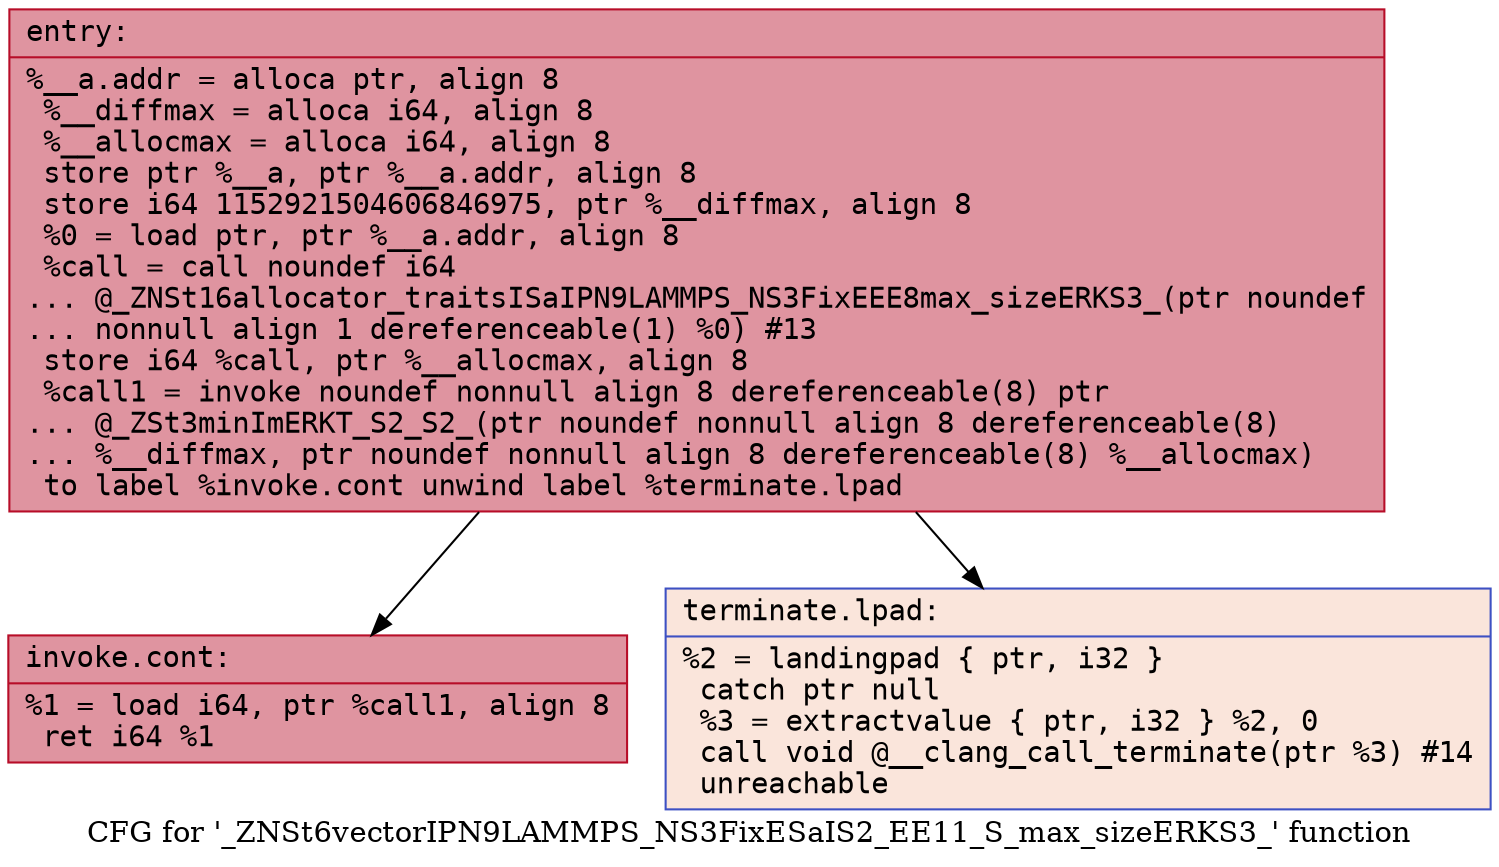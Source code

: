 digraph "CFG for '_ZNSt6vectorIPN9LAMMPS_NS3FixESaIS2_EE11_S_max_sizeERKS3_' function" {
	label="CFG for '_ZNSt6vectorIPN9LAMMPS_NS3FixESaIS2_EE11_S_max_sizeERKS3_' function";

	Node0x561f16523ce0 [shape=record,color="#b70d28ff", style=filled, fillcolor="#b70d2870" fontname="Courier",label="{entry:\l|  %__a.addr = alloca ptr, align 8\l  %__diffmax = alloca i64, align 8\l  %__allocmax = alloca i64, align 8\l  store ptr %__a, ptr %__a.addr, align 8\l  store i64 1152921504606846975, ptr %__diffmax, align 8\l  %0 = load ptr, ptr %__a.addr, align 8\l  %call = call noundef i64\l... @_ZNSt16allocator_traitsISaIPN9LAMMPS_NS3FixEEE8max_sizeERKS3_(ptr noundef\l... nonnull align 1 dereferenceable(1) %0) #13\l  store i64 %call, ptr %__allocmax, align 8\l  %call1 = invoke noundef nonnull align 8 dereferenceable(8) ptr\l... @_ZSt3minImERKT_S2_S2_(ptr noundef nonnull align 8 dereferenceable(8)\l... %__diffmax, ptr noundef nonnull align 8 dereferenceable(8) %__allocmax)\l          to label %invoke.cont unwind label %terminate.lpad\l}"];
	Node0x561f16523ce0 -> Node0x561f16524110[tooltip="entry -> invoke.cont\nProbability 100.00%" ];
	Node0x561f16523ce0 -> Node0x561f16524a30[tooltip="entry -> terminate.lpad\nProbability 0.00%" ];
	Node0x561f16524110 [shape=record,color="#b70d28ff", style=filled, fillcolor="#b70d2870" fontname="Courier",label="{invoke.cont:\l|  %1 = load i64, ptr %call1, align 8\l  ret i64 %1\l}"];
	Node0x561f16524a30 [shape=record,color="#3d50c3ff", style=filled, fillcolor="#f4c5ad70" fontname="Courier",label="{terminate.lpad:\l|  %2 = landingpad \{ ptr, i32 \}\l          catch ptr null\l  %3 = extractvalue \{ ptr, i32 \} %2, 0\l  call void @__clang_call_terminate(ptr %3) #14\l  unreachable\l}"];
}
